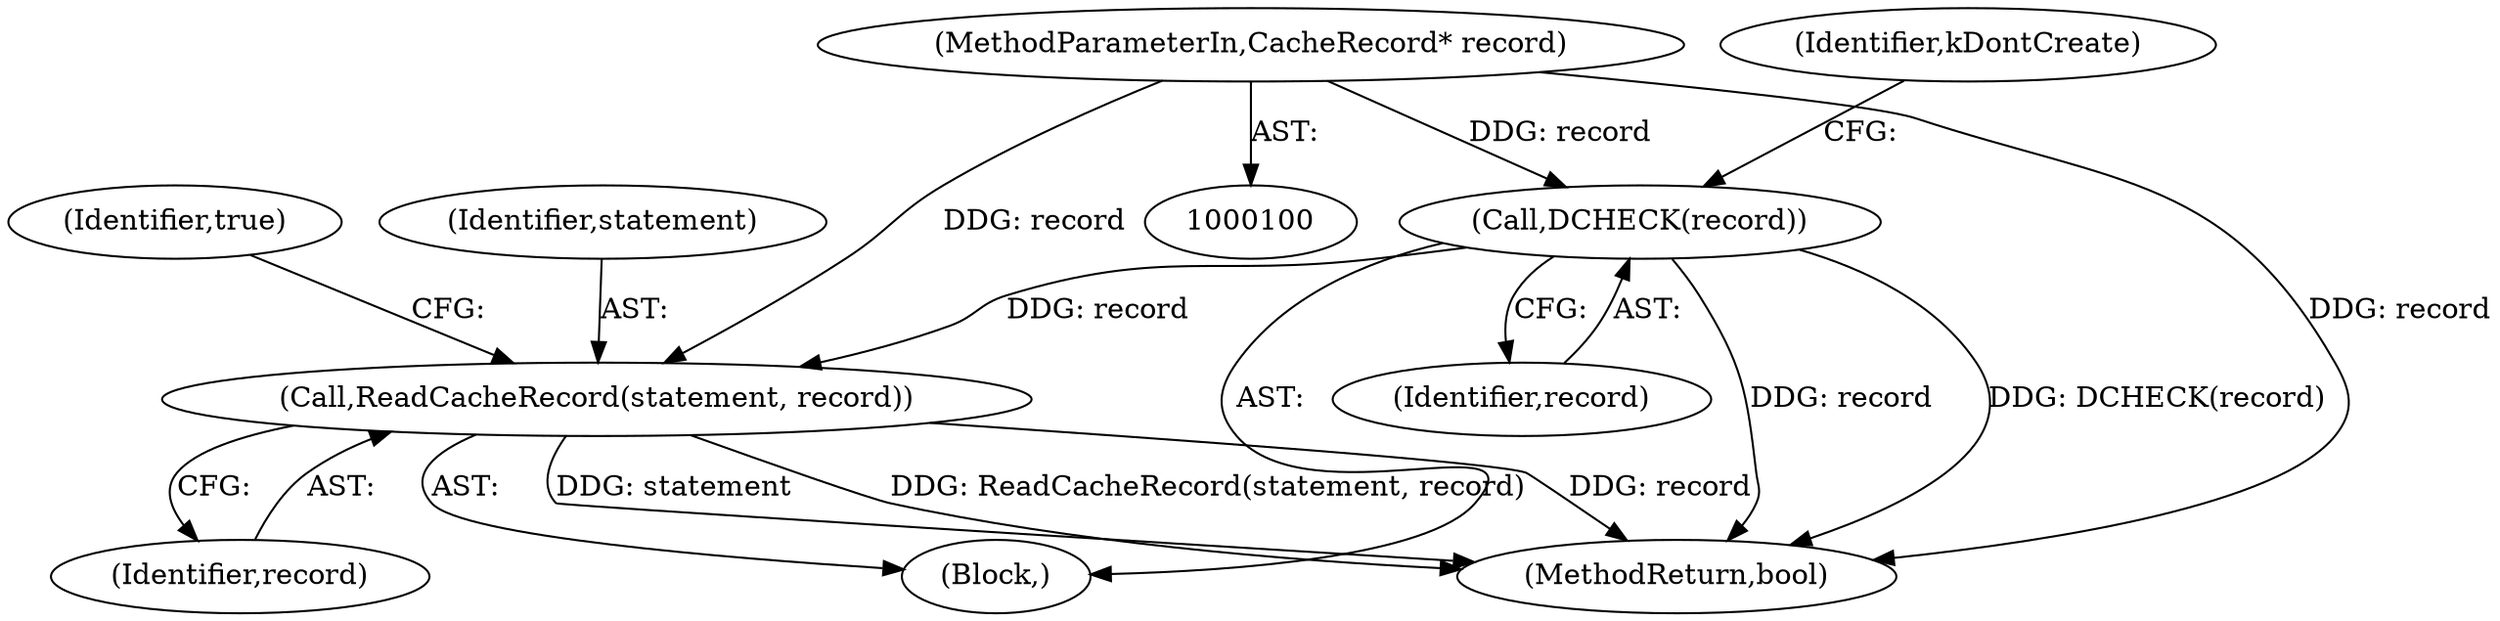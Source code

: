 digraph "0_Chrome_04aaacb936a08d70862d6d9d7e8354721ae46be8_5@pointer" {
"1000102" [label="(MethodParameterIn,CacheRecord* record)"];
"1000104" [label="(Call,DCHECK(record))"];
"1000125" [label="(Call,ReadCacheRecord(statement, record))"];
"1000130" [label="(MethodReturn,bool)"];
"1000104" [label="(Call,DCHECK(record))"];
"1000127" [label="(Identifier,record)"];
"1000109" [label="(Identifier,kDontCreate)"];
"1000105" [label="(Identifier,record)"];
"1000125" [label="(Call,ReadCacheRecord(statement, record))"];
"1000129" [label="(Identifier,true)"];
"1000126" [label="(Identifier,statement)"];
"1000103" [label="(Block,)"];
"1000102" [label="(MethodParameterIn,CacheRecord* record)"];
"1000102" -> "1000100"  [label="AST: "];
"1000102" -> "1000130"  [label="DDG: record"];
"1000102" -> "1000104"  [label="DDG: record"];
"1000102" -> "1000125"  [label="DDG: record"];
"1000104" -> "1000103"  [label="AST: "];
"1000104" -> "1000105"  [label="CFG: "];
"1000105" -> "1000104"  [label="AST: "];
"1000109" -> "1000104"  [label="CFG: "];
"1000104" -> "1000130"  [label="DDG: DCHECK(record)"];
"1000104" -> "1000130"  [label="DDG: record"];
"1000104" -> "1000125"  [label="DDG: record"];
"1000125" -> "1000103"  [label="AST: "];
"1000125" -> "1000127"  [label="CFG: "];
"1000126" -> "1000125"  [label="AST: "];
"1000127" -> "1000125"  [label="AST: "];
"1000129" -> "1000125"  [label="CFG: "];
"1000125" -> "1000130"  [label="DDG: statement"];
"1000125" -> "1000130"  [label="DDG: ReadCacheRecord(statement, record)"];
"1000125" -> "1000130"  [label="DDG: record"];
}
